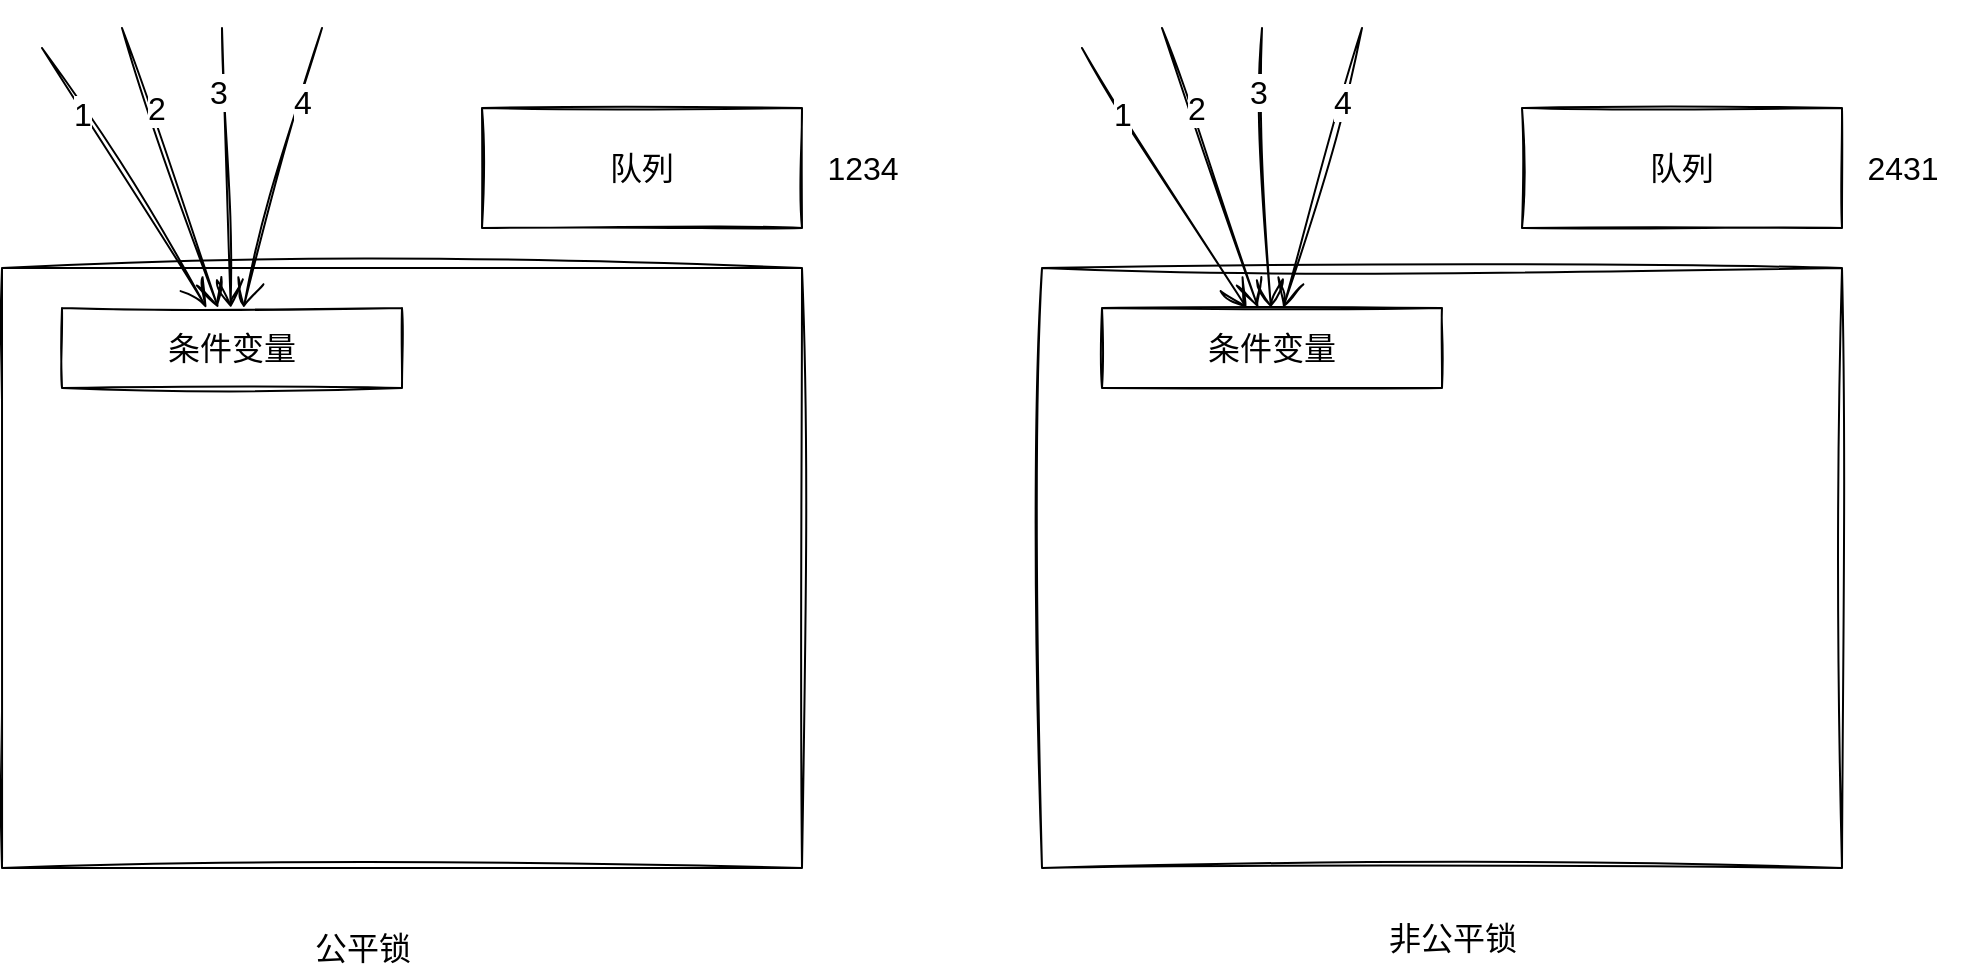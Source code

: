 <mxfile version="20.7.4" type="device"><diagram id="OPJJyuxxKD-OVzjyU5gf" name="第 1 页"><mxGraphModel dx="1194" dy="824" grid="1" gridSize="10" guides="1" tooltips="1" connect="1" arrows="1" fold="1" page="1" pageScale="1" pageWidth="1654" pageHeight="1169" math="0" shadow="0"><root><mxCell id="0"/><mxCell id="1" parent="0"/><mxCell id="2Kug5dnutFubkAKilu_p-1" value="" style="rounded=0;whiteSpace=wrap;html=1;sketch=1;curveFitting=1;jiggle=2;fontSize=16;" vertex="1" parent="1"><mxGeometry x="200" y="190" width="400" height="300" as="geometry"/></mxCell><mxCell id="2Kug5dnutFubkAKilu_p-2" value="队列" style="rounded=0;whiteSpace=wrap;html=1;sketch=1;fontSize=16;" vertex="1" parent="1"><mxGeometry x="440" y="110" width="160" height="60" as="geometry"/></mxCell><mxCell id="2Kug5dnutFubkAKilu_p-3" value="条件变量" style="rounded=0;whiteSpace=wrap;html=1;sketch=1;fontSize=16;" vertex="1" parent="1"><mxGeometry x="230" y="210" width="170" height="40" as="geometry"/></mxCell><mxCell id="2Kug5dnutFubkAKilu_p-4" value="" style="endArrow=open;html=1;rounded=0;sketch=1;curveFitting=1;jiggle=2;endSize=12;endFill=0;fontSize=16;" edge="1" parent="1" target="2Kug5dnutFubkAKilu_p-3"><mxGeometry width="50" height="50" relative="1" as="geometry"><mxPoint x="220" y="80" as="sourcePoint"/><mxPoint x="190" y="90" as="targetPoint"/></mxGeometry></mxCell><mxCell id="2Kug5dnutFubkAKilu_p-8" value="1" style="edgeLabel;html=1;align=center;verticalAlign=middle;resizable=0;points=[];fontSize=16;" vertex="1" connectable="0" parent="2Kug5dnutFubkAKilu_p-4"><mxGeometry x="-0.499" y="-1" relative="1" as="geometry"><mxPoint as="offset"/></mxGeometry></mxCell><mxCell id="2Kug5dnutFubkAKilu_p-5" value="" style="endArrow=open;html=1;rounded=0;sketch=1;curveFitting=1;jiggle=2;endFill=0;endSize=12;fontSize=16;" edge="1" parent="1" target="2Kug5dnutFubkAKilu_p-3"><mxGeometry width="50" height="50" relative="1" as="geometry"><mxPoint x="260" y="70" as="sourcePoint"/><mxPoint x="282.5" y="220" as="targetPoint"/></mxGeometry></mxCell><mxCell id="2Kug5dnutFubkAKilu_p-9" value="2" style="edgeLabel;html=1;align=center;verticalAlign=middle;resizable=0;points=[];fontSize=16;" vertex="1" connectable="0" parent="2Kug5dnutFubkAKilu_p-5"><mxGeometry x="-0.478" y="5" relative="1" as="geometry"><mxPoint y="5" as="offset"/></mxGeometry></mxCell><mxCell id="2Kug5dnutFubkAKilu_p-6" value="" style="endArrow=open;html=1;rounded=0;sketch=1;curveFitting=1;jiggle=2;endFill=0;endSize=12;fontSize=16;" edge="1" parent="1" target="2Kug5dnutFubkAKilu_p-3"><mxGeometry width="50" height="50" relative="1" as="geometry"><mxPoint x="310" y="70" as="sourcePoint"/><mxPoint x="292.5" y="230" as="targetPoint"/></mxGeometry></mxCell><mxCell id="2Kug5dnutFubkAKilu_p-10" value="3" style="edgeLabel;html=1;align=center;verticalAlign=middle;resizable=0;points=[];fontSize=16;" vertex="1" connectable="0" parent="2Kug5dnutFubkAKilu_p-6"><mxGeometry x="-0.544" y="-3" relative="1" as="geometry"><mxPoint as="offset"/></mxGeometry></mxCell><mxCell id="2Kug5dnutFubkAKilu_p-7" value="" style="endArrow=open;html=1;rounded=0;sketch=1;curveFitting=1;jiggle=2;endFill=0;endSize=12;fontSize=16;" edge="1" parent="1" target="2Kug5dnutFubkAKilu_p-3"><mxGeometry width="50" height="50" relative="1" as="geometry"><mxPoint x="360" y="70" as="sourcePoint"/><mxPoint x="302.5" y="240" as="targetPoint"/></mxGeometry></mxCell><mxCell id="2Kug5dnutFubkAKilu_p-11" value="4" style="edgeLabel;html=1;align=center;verticalAlign=middle;resizable=0;points=[];fontSize=16;" vertex="1" connectable="0" parent="2Kug5dnutFubkAKilu_p-7"><mxGeometry x="-0.469" y="-1" relative="1" as="geometry"><mxPoint x="1" as="offset"/></mxGeometry></mxCell><mxCell id="2Kug5dnutFubkAKilu_p-12" value="1234" style="text;html=1;align=center;verticalAlign=middle;resizable=0;points=[];autosize=1;strokeColor=none;fillColor=none;fontSize=16;" vertex="1" parent="1"><mxGeometry x="600" y="125" width="60" height="30" as="geometry"/></mxCell><mxCell id="2Kug5dnutFubkAKilu_p-13" value="" style="rounded=0;whiteSpace=wrap;html=1;sketch=1;curveFitting=1;jiggle=2;fontSize=16;" vertex="1" parent="1"><mxGeometry x="720" y="190" width="400" height="300" as="geometry"/></mxCell><mxCell id="2Kug5dnutFubkAKilu_p-14" value="队列" style="rounded=0;whiteSpace=wrap;html=1;sketch=1;fontSize=16;" vertex="1" parent="1"><mxGeometry x="960" y="110" width="160" height="60" as="geometry"/></mxCell><mxCell id="2Kug5dnutFubkAKilu_p-15" value="条件变量" style="rounded=0;whiteSpace=wrap;html=1;sketch=1;fontSize=16;" vertex="1" parent="1"><mxGeometry x="750" y="210" width="170" height="40" as="geometry"/></mxCell><mxCell id="2Kug5dnutFubkAKilu_p-16" value="" style="endArrow=open;html=1;rounded=0;sketch=1;curveFitting=1;jiggle=2;endSize=12;endFill=0;fontSize=16;" edge="1" parent="1" target="2Kug5dnutFubkAKilu_p-15"><mxGeometry width="50" height="50" relative="1" as="geometry"><mxPoint x="740" y="80" as="sourcePoint"/><mxPoint x="710" y="90" as="targetPoint"/></mxGeometry></mxCell><mxCell id="2Kug5dnutFubkAKilu_p-17" value="1" style="edgeLabel;html=1;align=center;verticalAlign=middle;resizable=0;points=[];fontSize=16;" vertex="1" connectable="0" parent="2Kug5dnutFubkAKilu_p-16"><mxGeometry x="-0.499" y="-1" relative="1" as="geometry"><mxPoint as="offset"/></mxGeometry></mxCell><mxCell id="2Kug5dnutFubkAKilu_p-18" value="" style="endArrow=open;html=1;rounded=0;sketch=1;curveFitting=1;jiggle=2;endFill=0;endSize=12;fontSize=16;" edge="1" parent="1" target="2Kug5dnutFubkAKilu_p-15"><mxGeometry width="50" height="50" relative="1" as="geometry"><mxPoint x="780" y="70" as="sourcePoint"/><mxPoint x="802.5" y="220" as="targetPoint"/></mxGeometry></mxCell><mxCell id="2Kug5dnutFubkAKilu_p-19" value="2" style="edgeLabel;html=1;align=center;verticalAlign=middle;resizable=0;points=[];fontSize=16;" vertex="1" connectable="0" parent="2Kug5dnutFubkAKilu_p-18"><mxGeometry x="-0.478" y="5" relative="1" as="geometry"><mxPoint y="5" as="offset"/></mxGeometry></mxCell><mxCell id="2Kug5dnutFubkAKilu_p-20" value="" style="endArrow=open;html=1;rounded=0;sketch=1;curveFitting=1;jiggle=2;endFill=0;endSize=12;fontSize=16;" edge="1" parent="1" target="2Kug5dnutFubkAKilu_p-15"><mxGeometry width="50" height="50" relative="1" as="geometry"><mxPoint x="830" y="70" as="sourcePoint"/><mxPoint x="812.5" y="230" as="targetPoint"/></mxGeometry></mxCell><mxCell id="2Kug5dnutFubkAKilu_p-21" value="3" style="edgeLabel;html=1;align=center;verticalAlign=middle;resizable=0;points=[];fontSize=16;" vertex="1" connectable="0" parent="2Kug5dnutFubkAKilu_p-20"><mxGeometry x="-0.544" y="-3" relative="1" as="geometry"><mxPoint as="offset"/></mxGeometry></mxCell><mxCell id="2Kug5dnutFubkAKilu_p-22" value="" style="endArrow=open;html=1;rounded=0;sketch=1;curveFitting=1;jiggle=2;endFill=0;endSize=12;fontSize=16;" edge="1" parent="1" target="2Kug5dnutFubkAKilu_p-15"><mxGeometry width="50" height="50" relative="1" as="geometry"><mxPoint x="880" y="70" as="sourcePoint"/><mxPoint x="822.5" y="240" as="targetPoint"/></mxGeometry></mxCell><mxCell id="2Kug5dnutFubkAKilu_p-23" value="4" style="edgeLabel;html=1;align=center;verticalAlign=middle;resizable=0;points=[];fontSize=16;" vertex="1" connectable="0" parent="2Kug5dnutFubkAKilu_p-22"><mxGeometry x="-0.469" y="-1" relative="1" as="geometry"><mxPoint x="1" as="offset"/></mxGeometry></mxCell><mxCell id="2Kug5dnutFubkAKilu_p-24" value="2431" style="text;html=1;align=center;verticalAlign=middle;resizable=0;points=[];autosize=1;strokeColor=none;fillColor=none;fontSize=16;" vertex="1" parent="1"><mxGeometry x="1120" y="125" width="60" height="30" as="geometry"/></mxCell><mxCell id="2Kug5dnutFubkAKilu_p-25" value="公平锁" style="text;html=1;align=center;verticalAlign=middle;resizable=0;points=[];autosize=1;strokeColor=none;fillColor=none;fontSize=16;" vertex="1" parent="1"><mxGeometry x="345" y="515" width="70" height="30" as="geometry"/></mxCell><mxCell id="2Kug5dnutFubkAKilu_p-26" value="非公平锁" style="text;html=1;align=center;verticalAlign=middle;resizable=0;points=[];autosize=1;strokeColor=none;fillColor=none;fontSize=16;" vertex="1" parent="1"><mxGeometry x="880" y="510" width="90" height="30" as="geometry"/></mxCell></root></mxGraphModel></diagram></mxfile>